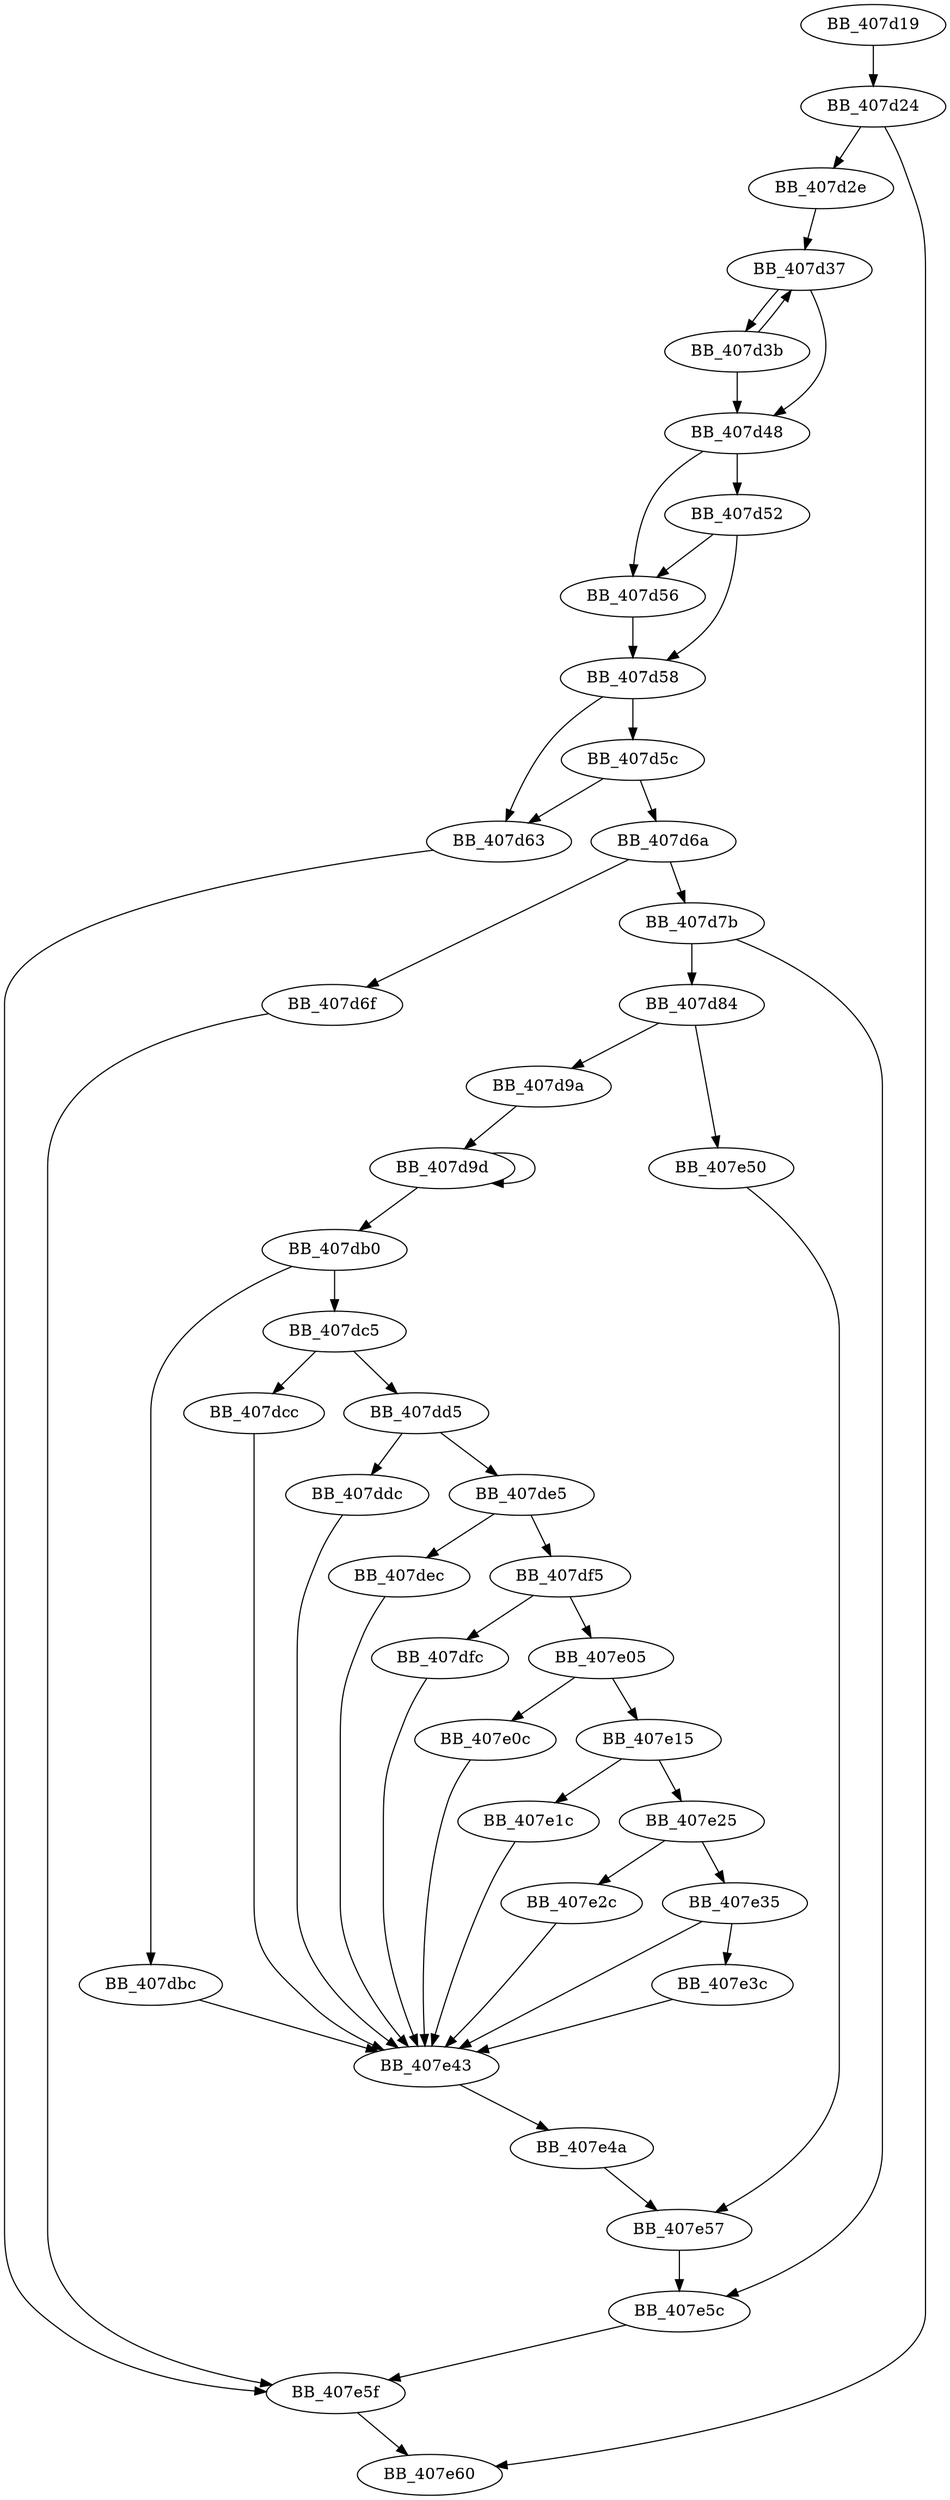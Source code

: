 DiGraph __XcptFilter{
BB_407d19->BB_407d24
BB_407d24->BB_407d2e
BB_407d24->BB_407e60
BB_407d2e->BB_407d37
BB_407d37->BB_407d3b
BB_407d37->BB_407d48
BB_407d3b->BB_407d37
BB_407d3b->BB_407d48
BB_407d48->BB_407d52
BB_407d48->BB_407d56
BB_407d52->BB_407d56
BB_407d52->BB_407d58
BB_407d56->BB_407d58
BB_407d58->BB_407d5c
BB_407d58->BB_407d63
BB_407d5c->BB_407d63
BB_407d5c->BB_407d6a
BB_407d63->BB_407e5f
BB_407d6a->BB_407d6f
BB_407d6a->BB_407d7b
BB_407d6f->BB_407e5f
BB_407d7b->BB_407d84
BB_407d7b->BB_407e5c
BB_407d84->BB_407d9a
BB_407d84->BB_407e50
BB_407d9a->BB_407d9d
BB_407d9d->BB_407d9d
BB_407d9d->BB_407db0
BB_407db0->BB_407dbc
BB_407db0->BB_407dc5
BB_407dbc->BB_407e43
BB_407dc5->BB_407dcc
BB_407dc5->BB_407dd5
BB_407dcc->BB_407e43
BB_407dd5->BB_407ddc
BB_407dd5->BB_407de5
BB_407ddc->BB_407e43
BB_407de5->BB_407dec
BB_407de5->BB_407df5
BB_407dec->BB_407e43
BB_407df5->BB_407dfc
BB_407df5->BB_407e05
BB_407dfc->BB_407e43
BB_407e05->BB_407e0c
BB_407e05->BB_407e15
BB_407e0c->BB_407e43
BB_407e15->BB_407e1c
BB_407e15->BB_407e25
BB_407e1c->BB_407e43
BB_407e25->BB_407e2c
BB_407e25->BB_407e35
BB_407e2c->BB_407e43
BB_407e35->BB_407e3c
BB_407e35->BB_407e43
BB_407e3c->BB_407e43
BB_407e43->BB_407e4a
BB_407e4a->BB_407e57
BB_407e50->BB_407e57
BB_407e57->BB_407e5c
BB_407e5c->BB_407e5f
BB_407e5f->BB_407e60
}

